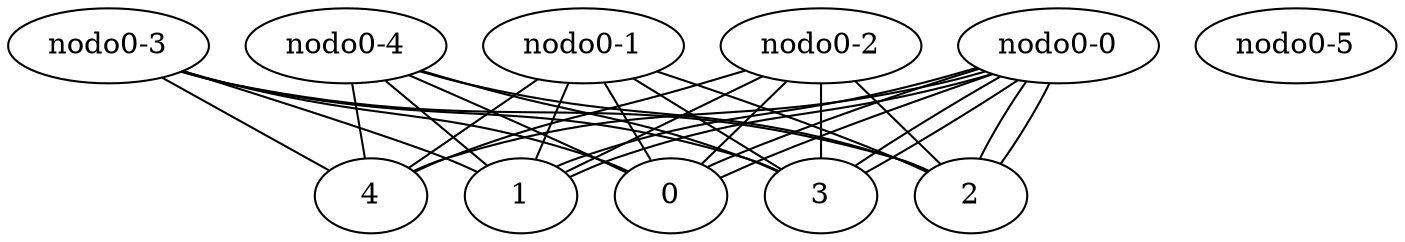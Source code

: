 graph X {
 4-0 [label="nodo4-0"];
 3-0 [label="nodo3-0"];
 4-1 [label="nodo4-1"];
 2-0 [label="nodo2-0"];
 3-1 [label="nodo3-1"];
 4-2 [label="nodo4-2"];
 1-0 [label="nodo1-0"];
 2-1 [label="nodo2-1"];
 3-2 [label="nodo3-2"];
 4-3 [label="nodo4-3"];
 0-0 [label="nodo0-0"];
 1-1 [label="nodo1-1"];
 2-2 [label="nodo2-2"];
 3-3 [label="nodo3-3"];
 4-4 [label="nodo4-4"];
 0-1 [label="nodo0-1"];
 1-2 [label="nodo1-2"];
 2-3 [label="nodo2-3"];
 3-4 [label="nodo3-4"];
 4-5 [label="nodo4-5"];
 0-2 [label="nodo0-2"];
 1-3 [label="nodo1-3"];
 2-4 [label="nodo2-4"];
 3-5 [label="nodo3-5"];
 0-3 [label="nodo0-3"];
 1-4 [label="nodo1-4"];
 2-5 [label="nodo2-5"];
 0-4 [label="nodo0-4"];
 1-5 [label="nodo1-5"];
 0-5 [label="nodo0-5"];
  4-0 -- 3-0 ;
  4-0 -- 4-1 ;
  3-0 -- 2-0 ;
  3-0 -- 3-1 ;
  4-1 -- 4-2 ;
  2-0 -- 1-0 ;
  2-0 -- 2-1 ;
  3-1 -- 3-2 ;
  4-2 -- 4-3 ;
  1-0 -- 0-0 ;
  1-0 -- 1-1 ;
  2-1 -- 2-2 ;
  3-2 -- 3-3 ;
  4-3 -- 4-4 ;
  0-0 -- 0-1 ;
  1-1 -- 1-2 ;
  2-2 -- 2-3 ;
  3-3 -- 3-4 ;
  4-4 -- 4-5 ;
  0-1 -- 0-2 ;
  1-2 -- 1-3 ;
  2-3 -- 2-4 ;
  3-4 -- 3-5 ;
  0-2 -- 0-3 ;
  1-3 -- 1-4 ;
  2-4 -- 2-5 ;
  0-3 -- 0-4 ;
  1-4 -- 1-5 ;
  0-4 -- 0-5 ;
}

